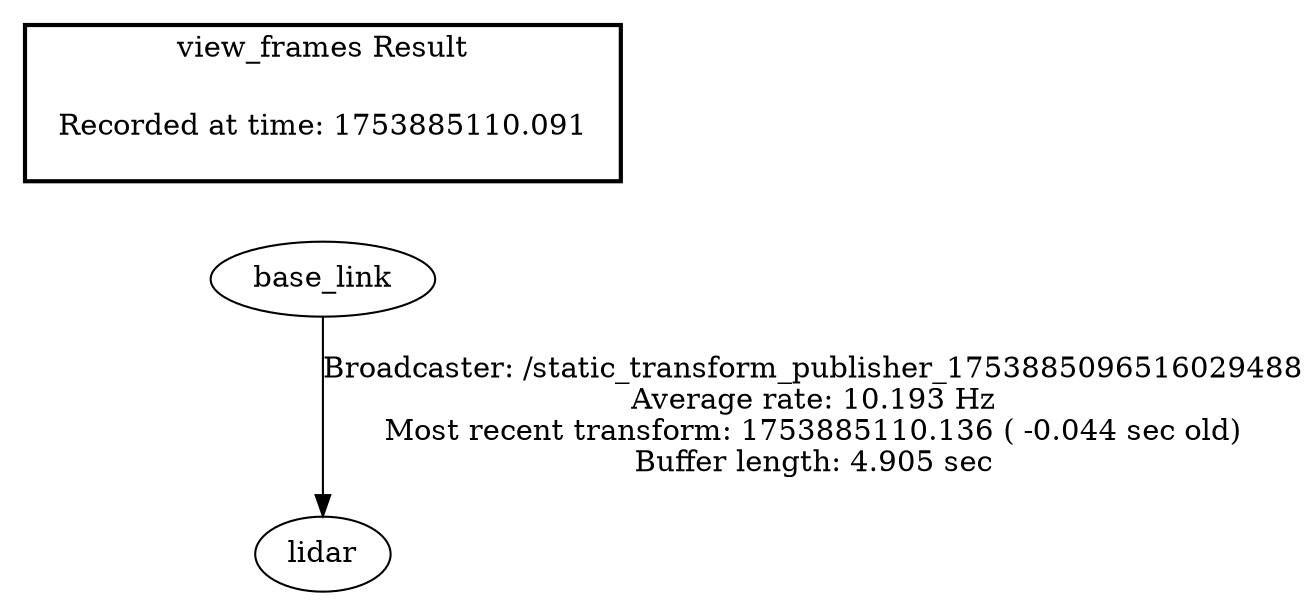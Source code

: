 digraph G {
"base_link" -> "lidar"[label="Broadcaster: /static_transform_publisher_1753885096516029488\nAverage rate: 10.193 Hz\nMost recent transform: 1753885110.136 ( -0.044 sec old)\nBuffer length: 4.905 sec\n"];
edge [style=invis];
 subgraph cluster_legend { style=bold; color=black; label ="view_frames Result";
"Recorded at time: 1753885110.091"[ shape=plaintext ] ;
 }->"base_link";
}